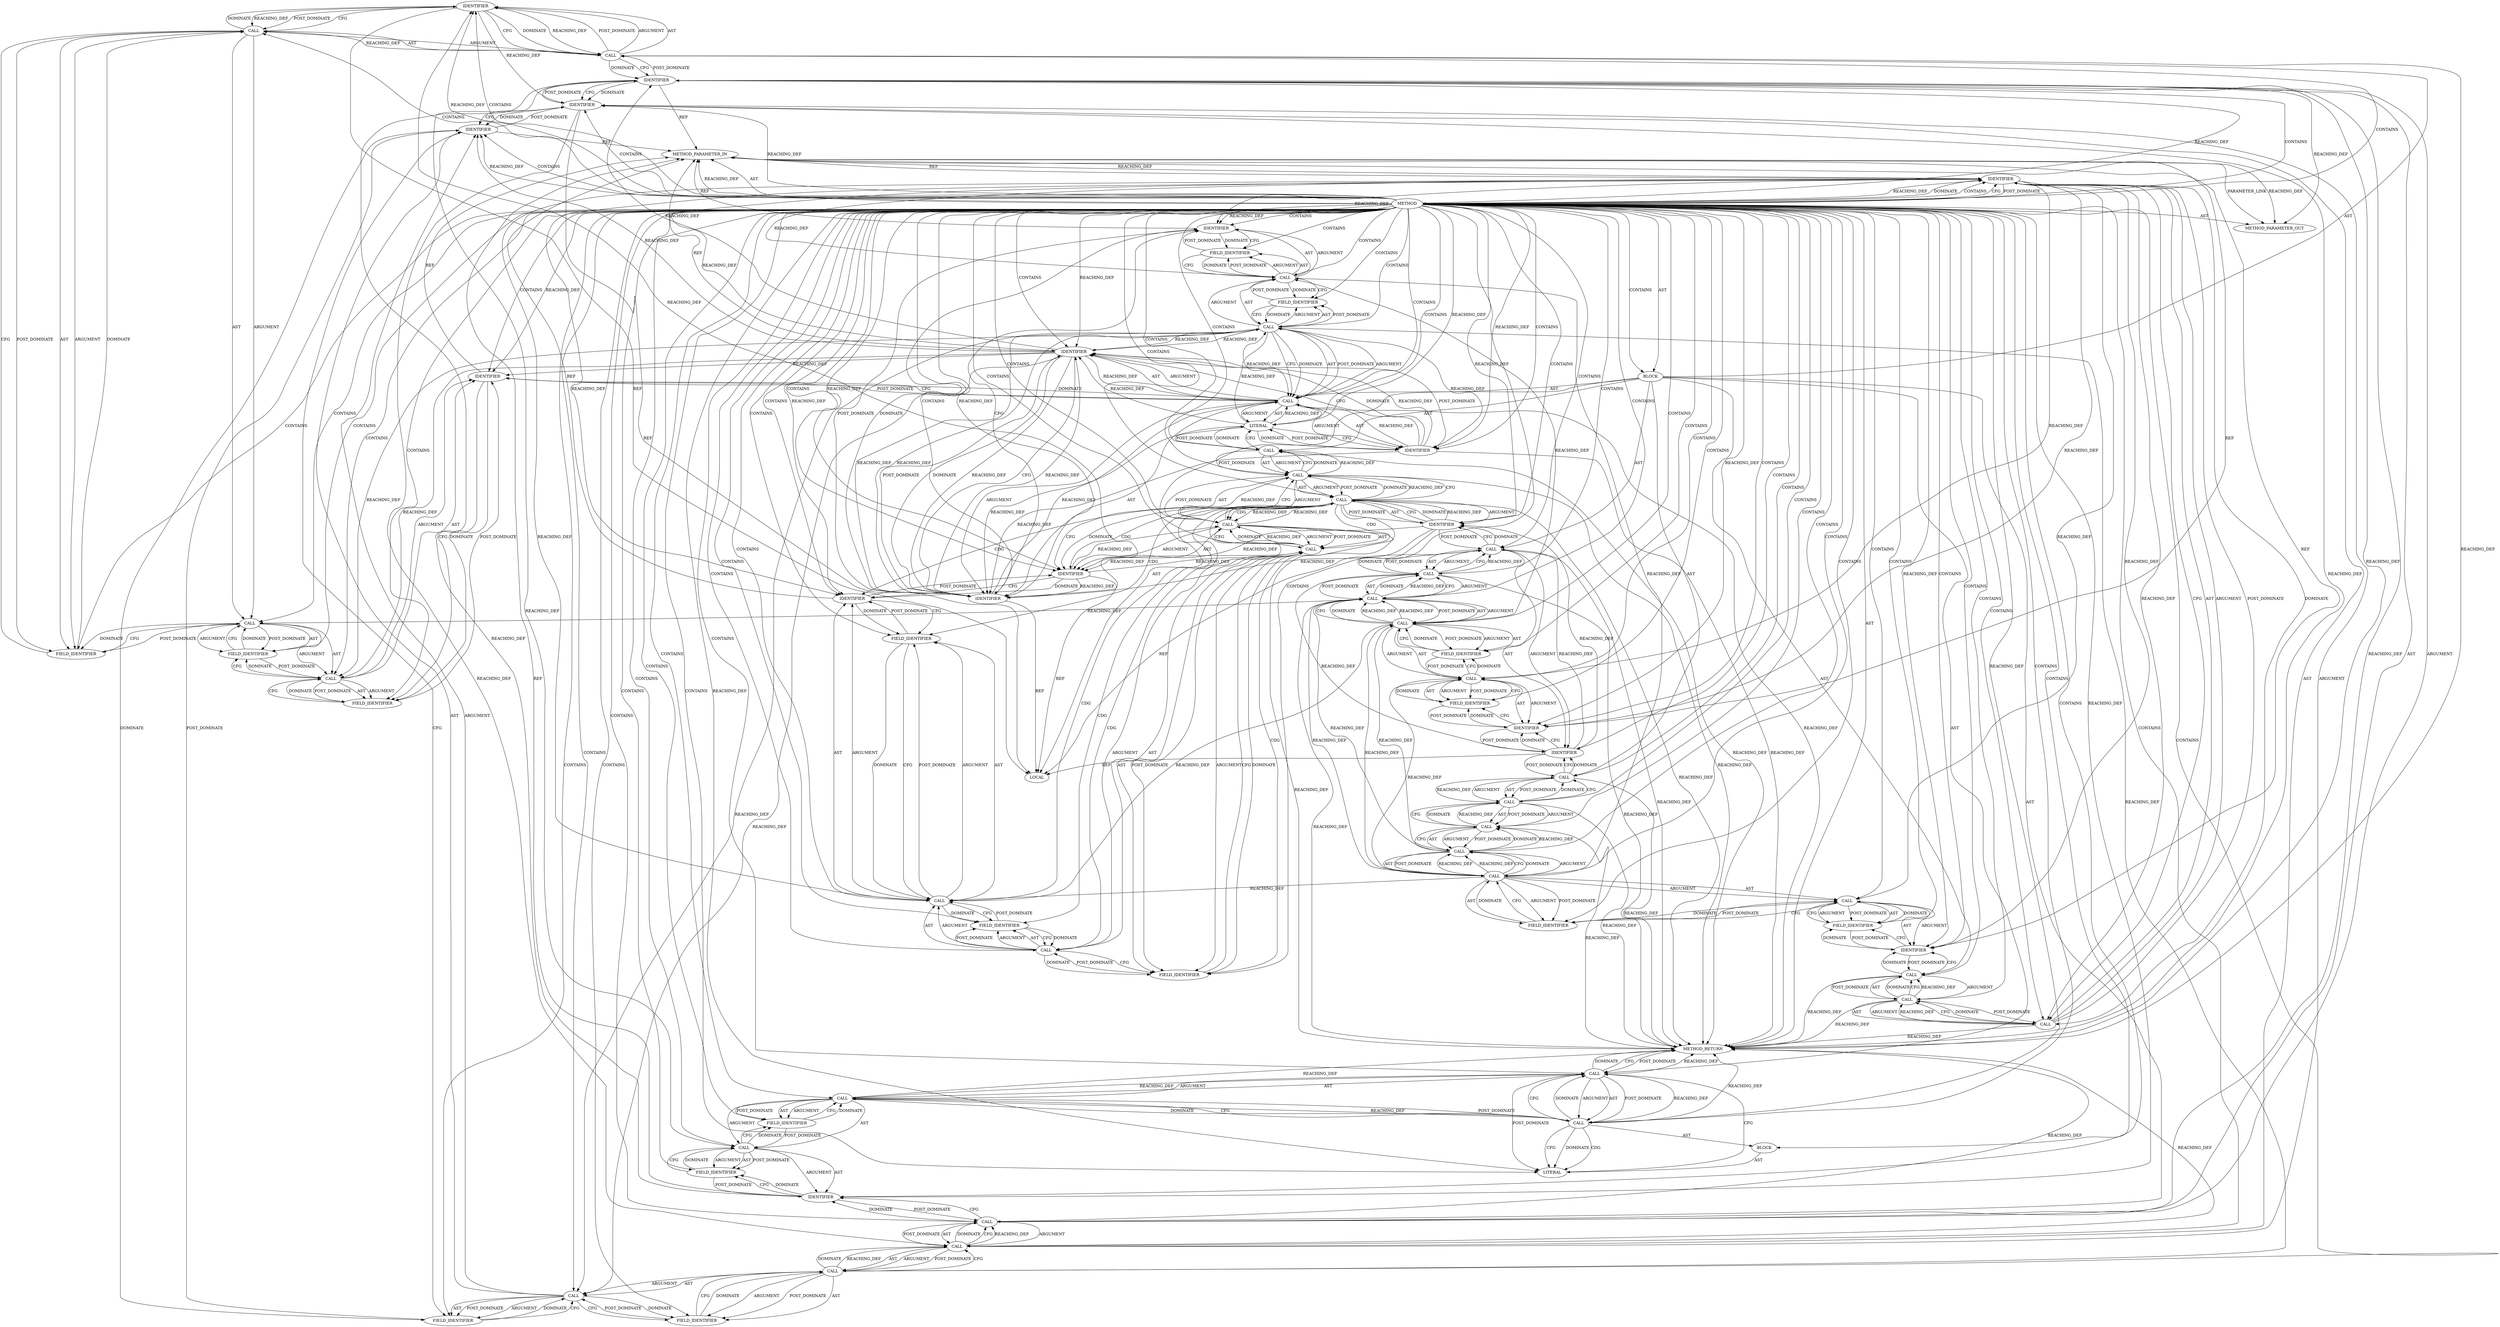 digraph {
  11555 [label=IDENTIFIER ORDER=2 ARGUMENT_INDEX=2 CODE="resid" COLUMN_NUMBER=27 LINE_NUMBER=3487 TYPE_FULL_NAME="int" NAME="resid"]
  11525 [label=CALL ORDER=1 ARGUMENT_INDEX=1 CODE="!resid || resid > con->v2.in_bvec.bv_len" COLUMN_NUMBER=10 METHOD_FULL_NAME="<operator>.logicalOr" LINE_NUMBER=3483 TYPE_FULL_NAME="<empty>" DISPATCH_TYPE="STATIC_DISPATCH" SIGNATURE="" NAME="<operator>.logicalOr"]
  11566 [label=CALL ORDER=1 ARGUMENT_INDEX=1 CODE="con->v2.in_state" COLUMN_NUMBER=2 METHOD_FULL_NAME="<operator>.fieldAccess" LINE_NUMBER=3489 TYPE_FULL_NAME="<empty>" DISPATCH_TYPE="STATIC_DISPATCH" SIGNATURE="" NAME="<operator>.fieldAccess"]
  11544 [label=IDENTIFIER ORDER=1 ARGUMENT_INDEX=1 CODE="con" COLUMN_NUMBER=7 LINE_NUMBER=3486 TYPE_FULL_NAME="ceph_connection*" NAME="con"]
  11508 [label=CALL ORDER=1 ARGUMENT_INDEX=1 CODE="iov_iter_is_bvec(&con->v2.in_iter)" COLUMN_NUMBER=11 METHOD_FULL_NAME="iov_iter_is_bvec" LINE_NUMBER=3481 TYPE_FULL_NAME="<empty>" DISPATCH_TYPE="STATIC_DISPATCH" SIGNATURE="" NAME="iov_iter_is_bvec"]
  11513 [label=FIELD_IDENTIFIER ORDER=2 ARGUMENT_INDEX=2 CODE="v2" COLUMN_NUMBER=29 LINE_NUMBER=3481 CANONICAL_NAME="v2"]
  11538 [label=LITERAL ORDER=1 ARGUMENT_INDEX=1 CODE="\"%s con %p resid %d enc_resid %d\\n\"" COLUMN_NUMBER=7 LINE_NUMBER=3485 TYPE_FULL_NAME="char"]
  11573 [label=LITERAL ORDER=1 ARGUMENT_INDEX=1 CODE="8" COLUMN_NUMBER=21 LINE_NUMBER=3489 TYPE_FULL_NAME="int"]
  11543 [label=CALL ORDER=1 ARGUMENT_INDEX=1 CODE="con->v2" COLUMN_NUMBER=7 METHOD_FULL_NAME="<operator>.indirectFieldAccess" LINE_NUMBER=3486 TYPE_FULL_NAME="<empty>" DISPATCH_TYPE="STATIC_DISPATCH" SIGNATURE="" NAME="<operator>.indirectFieldAccess"]
  11522 [label=FIELD_IDENTIFIER ORDER=2 ARGUMENT_INDEX=2 CODE="v2" COLUMN_NUMBER=26 LINE_NUMBER=3482 CANONICAL_NAME="v2"]
  11560 [label=CALL ORDER=2 ARGUMENT_INDEX=2 CODE="con->v2.in_enc_resid" COLUMN_NUMBER=27 METHOD_FULL_NAME="<operator>.fieldAccess" LINE_NUMBER=3488 TYPE_FULL_NAME="<empty>" DISPATCH_TYPE="STATIC_DISPATCH" SIGNATURE="" NAME="<operator>.fieldAccess"]
  11520 [label=CALL ORDER=1 ARGUMENT_INDEX=1 CODE="con->v2" COLUMN_NUMBER=26 METHOD_FULL_NAME="<operator>.indirectFieldAccess" LINE_NUMBER=3482 TYPE_FULL_NAME="<empty>" DISPATCH_TYPE="STATIC_DISPATCH" SIGNATURE="" NAME="<operator>.indirectFieldAccess"]
  11503 [label=CALL ORDER=1 ARGUMENT_INDEX=1 CODE="!con_secure(con)" COLUMN_NUMBER=10 METHOD_FULL_NAME="<operator>.logicalNot" LINE_NUMBER=3480 TYPE_FULL_NAME="<empty>" DISPATCH_TYPE="STATIC_DISPATCH" SIGNATURE="" NAME="<operator>.logicalNot"]
  11517 [label=CALL ORDER=2 ARGUMENT_INDEX=2 CODE="iov_iter_count(&con->v2.in_iter)" COLUMN_NUMBER=10 METHOD_FULL_NAME="iov_iter_count" LINE_NUMBER=3482 TYPE_FULL_NAME="<empty>" DISPATCH_TYPE="STATIC_DISPATCH" SIGNATURE="" NAME="iov_iter_count"]
  11548 [label=CALL ORDER=1 ARGUMENT_INDEX=1 CODE="con->v2.in_iter.count" COLUMN_NUMBER=2 METHOD_FULL_NAME="<operator>.fieldAccess" LINE_NUMBER=3487 TYPE_FULL_NAME="<empty>" DISPATCH_TYPE="STATIC_DISPATCH" SIGNATURE="" NAME="<operator>.fieldAccess"]
  11554 [label=FIELD_IDENTIFIER ORDER=2 ARGUMENT_INDEX=2 CODE="count" COLUMN_NUMBER=2 LINE_NUMBER=3487 CANONICAL_NAME="count"]
  11512 [label=IDENTIFIER ORDER=1 ARGUMENT_INDEX=1 CODE="con" COLUMN_NUMBER=29 LINE_NUMBER=3481 TYPE_FULL_NAME="ceph_connection*" NAME="con"]
  11562 [label=IDENTIFIER ORDER=1 ARGUMENT_INDEX=1 CODE="con" COLUMN_NUMBER=27 LINE_NUMBER=3488 TYPE_FULL_NAME="ceph_connection*" NAME="con"]
  11571 [label=CALL ORDER=2 ARGUMENT_INDEX=2 CODE="IN_S_FINISH_SKIP" COLUMN_NUMBER=21 METHOD_FULL_NAME="messenger_v2.c:62:62:IN_S_FINISH_SKIP:0" LINE_NUMBER=3489 TYPE_FULL_NAME="int" DISPATCH_TYPE="INLINED" SIGNATURE="" NAME="IN_S_FINISH_SKIP"]
  11506 [label=CALL ORDER=3 ARGUMENT_INDEX=-1 CODE="WARN_ON(!iov_iter_is_bvec(&con->v2.in_iter))" COLUMN_NUMBER=2 METHOD_FULL_NAME="WARN_ON" LINE_NUMBER=3481 TYPE_FULL_NAME="<empty>" DISPATCH_TYPE="STATIC_DISPATCH" SIGNATURE="" NAME="WARN_ON"]
  11518 [label=CALL ORDER=1 ARGUMENT_INDEX=1 CODE="&con->v2.in_iter" COLUMN_NUMBER=25 METHOD_FULL_NAME="<operator>.addressOf" LINE_NUMBER=3482 TYPE_FULL_NAME="<empty>" DISPATCH_TYPE="STATIC_DISPATCH" SIGNATURE="" NAME="<operator>.addressOf"]
  11545 [label=FIELD_IDENTIFIER ORDER=2 ARGUMENT_INDEX=2 CODE="v2" COLUMN_NUMBER=7 LINE_NUMBER=3486 CANONICAL_NAME="v2"]
  11533 [label=IDENTIFIER ORDER=1 ARGUMENT_INDEX=1 CODE="con" COLUMN_NUMBER=28 LINE_NUMBER=3483 TYPE_FULL_NAME="ceph_connection*" NAME="con"]
  11519 [label=CALL ORDER=1 ARGUMENT_INDEX=1 CODE="con->v2.in_iter" COLUMN_NUMBER=26 METHOD_FULL_NAME="<operator>.fieldAccess" LINE_NUMBER=3482 TYPE_FULL_NAME="<empty>" DISPATCH_TYPE="STATIC_DISPATCH" SIGNATURE="" NAME="<operator>.fieldAccess"]
  11504 [label=CALL ORDER=1 ARGUMENT_INDEX=1 CODE="con_secure(con)" COLUMN_NUMBER=11 METHOD_FULL_NAME="con_secure" LINE_NUMBER=3480 TYPE_FULL_NAME="<empty>" DISPATCH_TYPE="STATIC_DISPATCH" SIGNATURE="" NAME="con_secure"]
  11559 [label=IDENTIFIER ORDER=1 ARGUMENT_INDEX=1 CODE="resid" COLUMN_NUMBER=19 LINE_NUMBER=3488 TYPE_FULL_NAME="int" NAME="resid"]
  11553 [label=FIELD_IDENTIFIER ORDER=2 ARGUMENT_INDEX=2 CODE="in_iter" COLUMN_NUMBER=2 LINE_NUMBER=3487 CANONICAL_NAME="in_iter"]
  11570 [label=FIELD_IDENTIFIER ORDER=2 ARGUMENT_INDEX=2 CODE="in_state" COLUMN_NUMBER=2 LINE_NUMBER=3489 CANONICAL_NAME="in_state"]
  11568 [label=IDENTIFIER ORDER=1 ARGUMENT_INDEX=1 CODE="con" COLUMN_NUMBER=2 LINE_NUMBER=3489 TYPE_FULL_NAME="ceph_connection*" NAME="con"]
  11546 [label=FIELD_IDENTIFIER ORDER=2 ARGUMENT_INDEX=2 CODE="in_enc_resid" COLUMN_NUMBER=7 LINE_NUMBER=3486 CANONICAL_NAME="in_enc_resid"]
  11549 [label=CALL ORDER=1 ARGUMENT_INDEX=1 CODE="con->v2.in_iter" COLUMN_NUMBER=2 METHOD_FULL_NAME="<operator>.fieldAccess" LINE_NUMBER=3487 TYPE_FULL_NAME="<empty>" DISPATCH_TYPE="STATIC_DISPATCH" SIGNATURE="" NAME="<operator>.fieldAccess"]
  11569 [label=FIELD_IDENTIFIER ORDER=2 ARGUMENT_INDEX=2 CODE="v2" COLUMN_NUMBER=2 LINE_NUMBER=3489 CANONICAL_NAME="v2"]
  11501 [label=LOCAL ORDER=1 CODE="int resid" COLUMN_NUMBER=6 LINE_NUMBER=3478 TYPE_FULL_NAME="int" NAME="resid"]
  11534 [label=FIELD_IDENTIFIER ORDER=2 ARGUMENT_INDEX=2 CODE="v2" COLUMN_NUMBER=28 LINE_NUMBER=3483 CANONICAL_NAME="v2"]
  11541 [label=IDENTIFIER ORDER=4 ARGUMENT_INDEX=4 CODE="resid" COLUMN_NUMBER=59 LINE_NUMBER=3485 TYPE_FULL_NAME="int" NAME="resid"]
  11514 [label=FIELD_IDENTIFIER ORDER=2 ARGUMENT_INDEX=2 CODE="in_iter" COLUMN_NUMBER=29 LINE_NUMBER=3481 CANONICAL_NAME="in_iter"]
  11558 [label=CALL ORDER=2 ARGUMENT_INDEX=2 CODE="resid + con->v2.in_enc_resid" COLUMN_NUMBER=19 METHOD_FULL_NAME="<operator>.addition" LINE_NUMBER=3488 TYPE_FULL_NAME="<empty>" DISPATCH_TYPE="STATIC_DISPATCH" SIGNATURE="" NAME="<operator>.addition"]
  13307 [label=METHOD_PARAMETER_OUT ORDER=1 CODE="struct ceph_connection *con" IS_VARIADIC=false COLUMN_NUMBER=45 LINE_NUMBER=3476 TYPE_FULL_NAME="ceph_connection*" EVALUATION_STRATEGY="BY_VALUE" INDEX=1 NAME="con"]
  11529 [label=IDENTIFIER ORDER=1 ARGUMENT_INDEX=1 CODE="resid" COLUMN_NUMBER=20 LINE_NUMBER=3483 TYPE_FULL_NAME="int" NAME="resid"]
  11511 [label=CALL ORDER=1 ARGUMENT_INDEX=1 CODE="con->v2" COLUMN_NUMBER=29 METHOD_FULL_NAME="<operator>.indirectFieldAccess" LINE_NUMBER=3481 TYPE_FULL_NAME="<empty>" DISPATCH_TYPE="STATIC_DISPATCH" SIGNATURE="" NAME="<operator>.indirectFieldAccess"]
  11537 [label=CALL ORDER=6 ARGUMENT_INDEX=-1 CODE="dout(\"%s con %p resid %d enc_resid %d\\n\", __func__, con, resid,
	     con->v2.in_enc_resid)" COLUMN_NUMBER=2 METHOD_FULL_NAME="dout" LINE_NUMBER=3485 TYPE_FULL_NAME="<empty>" DISPATCH_TYPE="STATIC_DISPATCH" SIGNATURE="" NAME="dout"]
  11526 [label=CALL ORDER=1 ARGUMENT_INDEX=1 CODE="!resid" COLUMN_NUMBER=10 METHOD_FULL_NAME="<operator>.logicalNot" LINE_NUMBER=3483 TYPE_FULL_NAME="<empty>" DISPATCH_TYPE="STATIC_DISPATCH" SIGNATURE="" NAME="<operator>.logicalNot"]
  11574 [label=METHOD_RETURN ORDER=3 CODE="RET" COLUMN_NUMBER=1 LINE_NUMBER=3476 TYPE_FULL_NAME="void" EVALUATION_STRATEGY="BY_VALUE"]
  11505 [label=IDENTIFIER ORDER=1 ARGUMENT_INDEX=1 CODE="con" COLUMN_NUMBER=22 LINE_NUMBER=3480 TYPE_FULL_NAME="ceph_connection*" NAME="con"]
  11550 [label=CALL ORDER=1 ARGUMENT_INDEX=1 CODE="con->v2" COLUMN_NUMBER=2 METHOD_FULL_NAME="<operator>.indirectFieldAccess" LINE_NUMBER=3487 TYPE_FULL_NAME="<empty>" DISPATCH_TYPE="STATIC_DISPATCH" SIGNATURE="" NAME="<operator>.indirectFieldAccess"]
  11552 [label=FIELD_IDENTIFIER ORDER=2 ARGUMENT_INDEX=2 CODE="v2" COLUMN_NUMBER=2 LINE_NUMBER=3487 CANONICAL_NAME="v2"]
  11510 [label=CALL ORDER=1 ARGUMENT_INDEX=1 CODE="con->v2.in_iter" COLUMN_NUMBER=29 METHOD_FULL_NAME="<operator>.fieldAccess" LINE_NUMBER=3481 TYPE_FULL_NAME="<empty>" DISPATCH_TYPE="STATIC_DISPATCH" SIGNATURE="" NAME="<operator>.fieldAccess"]
  11542 [label=CALL ORDER=5 ARGUMENT_INDEX=5 CODE="con->v2.in_enc_resid" COLUMN_NUMBER=7 METHOD_FULL_NAME="<operator>.fieldAccess" LINE_NUMBER=3486 TYPE_FULL_NAME="<empty>" DISPATCH_TYPE="STATIC_DISPATCH" SIGNATURE="" NAME="<operator>.fieldAccess"]
  11530 [label=CALL ORDER=2 ARGUMENT_INDEX=2 CODE="con->v2.in_bvec.bv_len" COLUMN_NUMBER=28 METHOD_FULL_NAME="<operator>.fieldAccess" LINE_NUMBER=3483 TYPE_FULL_NAME="<empty>" DISPATCH_TYPE="STATIC_DISPATCH" SIGNATURE="" NAME="<operator>.fieldAccess"]
  11532 [label=CALL ORDER=1 ARGUMENT_INDEX=1 CODE="con->v2" COLUMN_NUMBER=28 METHOD_FULL_NAME="<operator>.indirectFieldAccess" LINE_NUMBER=3483 TYPE_FULL_NAME="<empty>" DISPATCH_TYPE="STATIC_DISPATCH" SIGNATURE="" NAME="<operator>.indirectFieldAccess"]
  11547 [label=CALL ORDER=7 ARGUMENT_INDEX=-1 CODE="con->v2.in_iter.count -= resid" COLUMN_NUMBER=2 METHOD_FULL_NAME="<operator>.assignmentMinus" LINE_NUMBER=3487 TYPE_FULL_NAME="<empty>" DISPATCH_TYPE="STATIC_DISPATCH" SIGNATURE="" NAME="<operator>.assignmentMinus"]
  11563 [label=FIELD_IDENTIFIER ORDER=2 ARGUMENT_INDEX=2 CODE="v2" COLUMN_NUMBER=27 LINE_NUMBER=3488 CANONICAL_NAME="v2"]
  11572 [label=BLOCK ORDER=1 ARGUMENT_INDEX=1 CODE="<empty>" TYPE_FULL_NAME="void"]
  11536 [label=FIELD_IDENTIFIER ORDER=2 ARGUMENT_INDEX=2 CODE="bv_len" COLUMN_NUMBER=28 LINE_NUMBER=3483 CANONICAL_NAME="bv_len"]
  11539 [label=IDENTIFIER ORDER=2 ARGUMENT_INDEX=2 CODE="__func__" COLUMN_NUMBER=44 LINE_NUMBER=3485 TYPE_FULL_NAME="ANY" NAME="__func__"]
  11509 [label=CALL ORDER=1 ARGUMENT_INDEX=1 CODE="&con->v2.in_iter" COLUMN_NUMBER=28 METHOD_FULL_NAME="<operator>.addressOf" LINE_NUMBER=3481 TYPE_FULL_NAME="<empty>" DISPATCH_TYPE="STATIC_DISPATCH" SIGNATURE="" NAME="<operator>.addressOf"]
  11499 [label=METHOD_PARAMETER_IN ORDER=1 CODE="struct ceph_connection *con" IS_VARIADIC=false COLUMN_NUMBER=45 LINE_NUMBER=3476 TYPE_FULL_NAME="ceph_connection*" EVALUATION_STRATEGY="BY_VALUE" INDEX=1 NAME="con"]
  11557 [label=IDENTIFIER ORDER=1 ARGUMENT_INDEX=1 CODE="con" COLUMN_NUMBER=14 LINE_NUMBER=3488 TYPE_FULL_NAME="ceph_connection*" NAME="con"]
  11564 [label=FIELD_IDENTIFIER ORDER=2 ARGUMENT_INDEX=2 CODE="in_enc_resid" COLUMN_NUMBER=27 LINE_NUMBER=3488 CANONICAL_NAME="in_enc_resid"]
  11502 [label=CALL ORDER=2 ARGUMENT_INDEX=-1 CODE="WARN_ON(!con_secure(con))" COLUMN_NUMBER=2 METHOD_FULL_NAME="WARN_ON" LINE_NUMBER=3480 TYPE_FULL_NAME="<empty>" DISPATCH_TYPE="STATIC_DISPATCH" SIGNATURE="" NAME="WARN_ON"]
  11515 [label=CALL ORDER=4 ARGUMENT_INDEX=-1 CODE="resid = iov_iter_count(&con->v2.in_iter)" COLUMN_NUMBER=2 METHOD_FULL_NAME="<operator>.assignment" LINE_NUMBER=3482 TYPE_FULL_NAME="<empty>" DISPATCH_TYPE="STATIC_DISPATCH" SIGNATURE="" NAME="<operator>.assignment"]
  11523 [label=FIELD_IDENTIFIER ORDER=2 ARGUMENT_INDEX=2 CODE="in_iter" COLUMN_NUMBER=26 LINE_NUMBER=3482 CANONICAL_NAME="in_iter"]
  11565 [label=CALL ORDER=9 ARGUMENT_INDEX=-1 CODE="con->v2.in_state = IN_S_FINISH_SKIP" COLUMN_NUMBER=2 METHOD_FULL_NAME="<operator>.assignment" LINE_NUMBER=3489 TYPE_FULL_NAME="<empty>" DISPATCH_TYPE="STATIC_DISPATCH" SIGNATURE="" NAME="<operator>.assignment"]
  11524 [label=CALL ORDER=5 ARGUMENT_INDEX=-1 CODE="WARN_ON(!resid || resid > con->v2.in_bvec.bv_len)" COLUMN_NUMBER=2 METHOD_FULL_NAME="WARN_ON" LINE_NUMBER=3483 TYPE_FULL_NAME="<empty>" DISPATCH_TYPE="STATIC_DISPATCH" SIGNATURE="" NAME="WARN_ON"]
  11561 [label=CALL ORDER=1 ARGUMENT_INDEX=1 CODE="con->v2" COLUMN_NUMBER=27 METHOD_FULL_NAME="<operator>.indirectFieldAccess" LINE_NUMBER=3488 TYPE_FULL_NAME="<empty>" DISPATCH_TYPE="STATIC_DISPATCH" SIGNATURE="" NAME="<operator>.indirectFieldAccess"]
  11498 [label=METHOD COLUMN_NUMBER=1 LINE_NUMBER=3476 COLUMN_NUMBER_END=20 IS_EXTERNAL=false SIGNATURE="void revoke_at_prepare_read_enc_page (ceph_connection*)" NAME="revoke_at_prepare_read_enc_page" AST_PARENT_TYPE="TYPE_DECL" AST_PARENT_FULL_NAME="messenger_v2.c:<global>" ORDER=130 CODE="static void revoke_at_prepare_read_enc_page(struct ceph_connection *con)
{
	int resid;  /* current enc page (not necessarily data) */

	WARN_ON(!con_secure(con));
	WARN_ON(!iov_iter_is_bvec(&con->v2.in_iter));
	resid = iov_iter_count(&con->v2.in_iter);
	WARN_ON(!resid || resid > con->v2.in_bvec.bv_len);

	dout(\"%s con %p resid %d enc_resid %d\\n\", __func__, con, resid,
	     con->v2.in_enc_resid);
	con->v2.in_iter.count -= resid;
	set_in_skip(con, resid + con->v2.in_enc_resid);
	con->v2.in_state = IN_S_FINISH_SKIP;
}" FULL_NAME="revoke_at_prepare_read_enc_page" LINE_NUMBER_END=3489 FILENAME="messenger_v2.c"]
  11507 [label=CALL ORDER=1 ARGUMENT_INDEX=1 CODE="!iov_iter_is_bvec(&con->v2.in_iter)" COLUMN_NUMBER=10 METHOD_FULL_NAME="<operator>.logicalNot" LINE_NUMBER=3481 TYPE_FULL_NAME="<empty>" DISPATCH_TYPE="STATIC_DISPATCH" SIGNATURE="" NAME="<operator>.logicalNot"]
  11521 [label=IDENTIFIER ORDER=1 ARGUMENT_INDEX=1 CODE="con" COLUMN_NUMBER=26 LINE_NUMBER=3482 TYPE_FULL_NAME="ceph_connection*" NAME="con"]
  11527 [label=IDENTIFIER ORDER=1 ARGUMENT_INDEX=1 CODE="resid" COLUMN_NUMBER=11 LINE_NUMBER=3483 TYPE_FULL_NAME="int" NAME="resid"]
  11535 [label=FIELD_IDENTIFIER ORDER=2 ARGUMENT_INDEX=2 CODE="in_bvec" COLUMN_NUMBER=28 LINE_NUMBER=3483 CANONICAL_NAME="in_bvec"]
  11531 [label=CALL ORDER=1 ARGUMENT_INDEX=1 CODE="con->v2.in_bvec" COLUMN_NUMBER=28 METHOD_FULL_NAME="<operator>.fieldAccess" LINE_NUMBER=3483 TYPE_FULL_NAME="<empty>" DISPATCH_TYPE="STATIC_DISPATCH" SIGNATURE="" NAME="<operator>.fieldAccess"]
  11556 [label=CALL ORDER=8 ARGUMENT_INDEX=-1 CODE="set_in_skip(con, resid + con->v2.in_enc_resid)" COLUMN_NUMBER=2 METHOD_FULL_NAME="set_in_skip" LINE_NUMBER=3488 TYPE_FULL_NAME="<empty>" DISPATCH_TYPE="STATIC_DISPATCH" SIGNATURE="" NAME="set_in_skip"]
  11500 [label=BLOCK ORDER=2 ARGUMENT_INDEX=-1 CODE="{
	int resid;  /* current enc page (not necessarily data) */

	WARN_ON(!con_secure(con));
	WARN_ON(!iov_iter_is_bvec(&con->v2.in_iter));
	resid = iov_iter_count(&con->v2.in_iter);
	WARN_ON(!resid || resid > con->v2.in_bvec.bv_len);

	dout(\"%s con %p resid %d enc_resid %d\\n\", __func__, con, resid,
	     con->v2.in_enc_resid);
	con->v2.in_iter.count -= resid;
	set_in_skip(con, resid + con->v2.in_enc_resid);
	con->v2.in_state = IN_S_FINISH_SKIP;
}" COLUMN_NUMBER=1 LINE_NUMBER=3477 TYPE_FULL_NAME="void"]
  11516 [label=IDENTIFIER ORDER=1 ARGUMENT_INDEX=1 CODE="resid" COLUMN_NUMBER=2 LINE_NUMBER=3482 TYPE_FULL_NAME="int" NAME="resid"]
  11567 [label=CALL ORDER=1 ARGUMENT_INDEX=1 CODE="con->v2" COLUMN_NUMBER=2 METHOD_FULL_NAME="<operator>.indirectFieldAccess" LINE_NUMBER=3489 TYPE_FULL_NAME="<empty>" DISPATCH_TYPE="STATIC_DISPATCH" SIGNATURE="" NAME="<operator>.indirectFieldAccess"]
  11528 [label=CALL ORDER=2 ARGUMENT_INDEX=2 CODE="resid > con->v2.in_bvec.bv_len" COLUMN_NUMBER=20 METHOD_FULL_NAME="<operator>.greaterThan" LINE_NUMBER=3483 TYPE_FULL_NAME="<empty>" DISPATCH_TYPE="STATIC_DISPATCH" SIGNATURE="" NAME="<operator>.greaterThan"]
  11540 [label=IDENTIFIER ORDER=3 ARGUMENT_INDEX=3 CODE="con" COLUMN_NUMBER=54 LINE_NUMBER=3485 TYPE_FULL_NAME="ceph_connection*" NAME="con"]
  11551 [label=IDENTIFIER ORDER=1 ARGUMENT_INDEX=1 CODE="con" COLUMN_NUMBER=2 LINE_NUMBER=3487 TYPE_FULL_NAME="ceph_connection*" NAME="con"]
  11515 -> 11527 [label=CFG ]
  11505 -> 11540 [label=REACHING_DEF VARIABLE="con"]
  11506 -> 11507 [label=ARGUMENT ]
  11555 -> 11547 [label=CFG ]
  11498 -> 11522 [label=CONTAINS ]
  11561 -> 11563 [label=ARGUMENT ]
  11538 -> 11540 [label=REACHING_DEF VARIABLE="\"%s con %p resid %d enc_resid %d\\n\""]
  11557 -> 11559 [label=CFG ]
  11571 -> 11572 [label=AST ]
  11559 -> 11562 [label=CFG ]
  11568 -> 11569 [label=CFG ]
  11571 -> 11565 [label=REACHING_DEF VARIABLE="IN_S_FINISH_SKIP"]
  11519 -> 11518 [label=CFG ]
  11498 -> 11562 [label=REACHING_DEF VARIABLE=""]
  11555 -> 11548 [label=REACHING_DEF VARIABLE="resid"]
  11562 -> 11563 [label=CFG ]
  11542 -> 11537 [label=REACHING_DEF VARIABLE="con->v2.in_enc_resid"]
  11545 -> 11543 [label=CFG ]
  11573 -> 11565 [label=CFG ]
  11509 -> 11510 [label=POST_DOMINATE ]
  11563 -> 11562 [label=POST_DOMINATE ]
  11518 -> 11519 [label=POST_DOMINATE ]
  11522 -> 11520 [label=CFG ]
  11504 -> 11505 [label=AST ]
  11498 -> 11529 [label=CONTAINS ]
  11527 -> 11529 [label=REACHING_DEF VARIABLE="resid"]
  11508 -> 11509 [label=AST ]
  11537 -> 11541 [label=AST ]
  11498 -> 11568 [label=CONTAINS ]
  11540 -> 11539 [label=POST_DOMINATE ]
  11537 -> 11542 [label=AST ]
  11498 -> 11539 [label=REACHING_DEF VARIABLE=""]
  11559 -> 11574 [label=REACHING_DEF VARIABLE="resid"]
  11500 -> 11556 [label=AST ]
  11525 -> 11526 [label=AST ]
  11526 -> 11535 [label=CDG ]
  11535 -> 11531 [label=CFG ]
  11539 -> 11542 [label=REACHING_DEF VARIABLE="__func__"]
  11526 -> 11525 [label=DOMINATE ]
  11549 -> 11553 [label=POST_DOMINATE ]
  11569 -> 11568 [label=POST_DOMINATE ]
  11498 -> 11565 [label=CONTAINS ]
  11565 -> 11571 [label=POST_DOMINATE ]
  11498 -> 11545 [label=CONTAINS ]
  11515 -> 11517 [label=ARGUMENT ]
  11498 -> 11527 [label=REACHING_DEF VARIABLE=""]
  11571 -> 11573 [label=CFG ]
  11521 -> 11522 [label=DOMINATE ]
  11504 -> 11574 [label=REACHING_DEF VARIABLE="con_secure(con)"]
  11520 -> 11523 [label=CFG ]
  11541 -> 11544 [label=DOMINATE ]
  11519 -> 11518 [label=DOMINATE ]
  11566 -> 11570 [label=POST_DOMINATE ]
  11534 -> 11532 [label=DOMINATE ]
  11546 -> 11542 [label=CFG ]
  11498 -> 11508 [label=CONTAINS ]
  11566 -> 11565 [label=REACHING_DEF VARIABLE="con->v2.in_state"]
  11532 -> 11535 [label=DOMINATE ]
  11498 -> 11500 [label=AST ]
  11567 -> 11568 [label=ARGUMENT ]
  11544 -> 11545 [label=DOMINATE ]
  11513 -> 11511 [label=DOMINATE ]
  11569 -> 11567 [label=CFG ]
  11506 -> 11507 [label=AST ]
  11540 -> 11550 [label=REACHING_DEF VARIABLE="con"]
  11498 -> 11538 [label=CONTAINS ]
  11543 -> 11546 [label=DOMINATE ]
  11505 -> 11533 [label=REACHING_DEF VARIABLE="con"]
  11568 -> 11499 [label=REF ]
  11499 -> 13307 [label=PARAMETER_LINK ]
  11558 -> 11559 [label=AST ]
  11506 -> 11516 [label=CFG ]
  11498 -> 11549 [label=CONTAINS ]
  11519 -> 11523 [label=POST_DOMINATE ]
  11509 -> 11508 [label=DOMINATE ]
  11505 -> 11543 [label=REACHING_DEF VARIABLE="con"]
  11548 -> 11554 [label=POST_DOMINATE ]
  11534 -> 11532 [label=CFG ]
  11528 -> 11530 [label=AST ]
  11543 -> 11544 [label=AST ]
  11547 -> 11555 [label=POST_DOMINATE ]
  11498 -> 11533 [label=REACHING_DEF VARIABLE=""]
  11514 -> 11510 [label=DOMINATE ]
  11560 -> 11564 [label=ARGUMENT ]
  11498 -> 11561 [label=CONTAINS ]
  11498 -> 11558 [label=CONTAINS ]
  11498 -> 11500 [label=CONTAINS ]
  11529 -> 11541 [label=REACHING_DEF VARIABLE="resid"]
  11537 -> 11538 [label=ARGUMENT ]
  11528 -> 11529 [label=ARGUMENT ]
  11511 -> 11512 [label=AST ]
  11537 -> 11542 [label=POST_DOMINATE ]
  11505 -> 11520 [label=REACHING_DEF VARIABLE="con"]
  11500 -> 11506 [label=AST ]
  11557 -> 11567 [label=REACHING_DEF VARIABLE="con"]
  11566 -> 11567 [label=AST ]
  11539 -> 11540 [label=CFG ]
  11529 -> 11533 [label=DOMINATE ]
  11550 -> 11551 [label=ARGUMENT ]
  11537 -> 11539 [label=ARGUMENT ]
  11520 -> 11521 [label=AST ]
  11518 -> 11517 [label=DOMINATE ]
  11498 -> 11573 [label=CONTAINS ]
  11524 -> 11525 [label=POST_DOMINATE ]
  11518 -> 11519 [label=AST ]
  11540 -> 11562 [label=REACHING_DEF VARIABLE="con"]
  11553 -> 11549 [label=CFG ]
  11571 -> 11573 [label=DOMINATE ]
  11525 -> 11528 [label=ARGUMENT ]
  11566 -> 11567 [label=ARGUMENT ]
  11543 -> 11545 [label=POST_DOMINATE ]
  11517 -> 11516 [label=REACHING_DEF VARIABLE="iov_iter_count(&con->v2.in_iter)"]
  11507 -> 11506 [label=DOMINATE ]
  11563 -> 11561 [label=DOMINATE ]
  11502 -> 11512 [label=CFG ]
  11550 -> 11553 [label=CFG ]
  11550 -> 11552 [label=POST_DOMINATE ]
  11516 -> 11527 [label=REACHING_DEF VARIABLE="resid"]
  11529 -> 11533 [label=CFG ]
  11549 -> 11550 [label=ARGUMENT ]
  11550 -> 11551 [label=AST ]
  11500 -> 11515 [label=AST ]
  11498 -> 11572 [label=CONTAINS ]
  11509 -> 11508 [label=REACHING_DEF VARIABLE="&con->v2.in_iter"]
  11540 -> 11541 [label=DOMINATE ]
  11504 -> 11503 [label=REACHING_DEF VARIABLE="con_secure(con)"]
  11532 -> 11533 [label=AST ]
  11527 -> 11526 [label=CFG ]
  11498 -> 11516 [label=CONTAINS ]
  11527 -> 11515 [label=POST_DOMINATE ]
  11571 -> 11574 [label=REACHING_DEF VARIABLE="IN_S_FINISH_SKIP"]
  11526 -> 11530 [label=CDG ]
  11525 -> 11574 [label=REACHING_DEF VARIABLE="!resid || resid > con->v2.in_bvec.bv_len"]
  11531 -> 11536 [label=DOMINATE ]
  11530 -> 11536 [label=AST ]
  11558 -> 11559 [label=ARGUMENT ]
  11514 -> 11510 [label=CFG ]
  11559 -> 11557 [label=POST_DOMINATE ]
  11498 -> 11504 [label=CONTAINS ]
  11510 -> 11514 [label=AST ]
  11505 -> 11512 [label=REACHING_DEF VARIABLE="con"]
  11498 -> 11541 [label=CONTAINS ]
  11526 -> 11527 [label=ARGUMENT ]
  11500 -> 11565 [label=AST ]
  11516 -> 11521 [label=DOMINATE ]
  11519 -> 11518 [label=REACHING_DEF VARIABLE="con->v2.in_iter"]
  11519 -> 11518 [label=REACHING_DEF VARIABLE="con->v2.in_iter"]
  11526 -> 11525 [label=REACHING_DEF VARIABLE="!resid"]
  11541 -> 11501 [label=REF ]
  11530 -> 11529 [label=REACHING_DEF VARIABLE="con->v2.in_bvec.bv_len"]
  11502 -> 11503 [label=AST ]
  11498 -> 11539 [label=CONTAINS ]
  11503 -> 11504 [label=POST_DOMINATE ]
  11508 -> 11574 [label=REACHING_DEF VARIABLE="iov_iter_is_bvec(&con->v2.in_iter)"]
  11519 -> 11543 [label=REACHING_DEF VARIABLE="con->v2.in_iter"]
  11555 -> 11559 [label=REACHING_DEF VARIABLE="resid"]
  11552 -> 11550 [label=CFG ]
  11505 -> 11504 [label=CFG ]
  11565 -> 11574 [label=REACHING_DEF VARIABLE="con->v2.in_state = IN_S_FINISH_SKIP"]
  11540 -> 11541 [label=CFG ]
  11503 -> 11504 [label=AST ]
  11539 -> 11540 [label=DOMINATE ]
  11507 -> 11506 [label=CFG ]
  11556 -> 11558 [label=ARGUMENT ]
  11510 -> 11519 [label=REACHING_DEF VARIABLE="con->v2.in_iter"]
  11528 -> 11530 [label=ARGUMENT ]
  11547 -> 11548 [label=AST ]
  11505 -> 11532 [label=REACHING_DEF VARIABLE="con"]
  11509 -> 11508 [label=CFG ]
  11557 -> 11568 [label=REACHING_DEF VARIABLE="con"]
  11547 -> 11557 [label=DOMINATE ]
  11515 -> 11516 [label=AST ]
  11502 -> 11503 [label=ARGUMENT ]
  11556 -> 11558 [label=AST ]
  11498 -> 11562 [label=CONTAINS ]
  11541 -> 11544 [label=CFG ]
  11498 -> 11553 [label=CONTAINS ]
  11524 -> 11538 [label=DOMINATE ]
  11510 -> 11511 [label=ARGUMENT ]
  11500 -> 11501 [label=AST ]
  11512 -> 11499 [label=REF ]
  11498 -> 11573 [label=REACHING_DEF VARIABLE=""]
  11564 -> 11560 [label=CFG ]
  11538 -> 11539 [label=CFG ]
  11541 -> 11540 [label=REACHING_DEF VARIABLE="resid"]
  11503 -> 11574 [label=REACHING_DEF VARIABLE="!con_secure(con)"]
  11498 -> 11557 [label=REACHING_DEF VARIABLE=""]
  11531 -> 11532 [label=AST ]
  11566 -> 11571 [label=DOMINATE ]
  11542 -> 11537 [label=CFG ]
  11530 -> 11528 [label=CFG ]
  11515 -> 11527 [label=DOMINATE ]
  11498 -> 11544 [label=CONTAINS ]
  11530 -> 11536 [label=POST_DOMINATE ]
  11569 -> 11567 [label=DOMINATE ]
  11528 -> 11574 [label=REACHING_DEF VARIABLE="resid > con->v2.in_bvec.bv_len"]
  11525 -> 11526 [label=ARGUMENT ]
  11561 -> 11562 [label=AST ]
  11525 -> 11524 [label=CFG ]
  11560 -> 11558 [label=CFG ]
  11498 -> 11526 [label=CONTAINS ]
  11508 -> 11509 [label=ARGUMENT ]
  11526 -> 11534 [label=CDG ]
  11498 -> 11567 [label=CONTAINS ]
  11556 -> 11574 [label=REACHING_DEF VARIABLE="set_in_skip(con, resid + con->v2.in_enc_resid)"]
  11498 -> 11542 [label=CONTAINS ]
  11533 -> 11534 [label=CFG ]
  11520 -> 11523 [label=DOMINATE ]
  11532 -> 11535 [label=CFG ]
  11498 -> 11518 [label=CONTAINS ]
  11550 -> 11552 [label=AST ]
  11516 -> 11501 [label=REF ]
  11557 -> 11547 [label=POST_DOMINATE ]
  11505 -> 11511 [label=REACHING_DEF VARIABLE="con"]
  11506 -> 11507 [label=POST_DOMINATE ]
  11498 -> 11502 [label=CONTAINS ]
  11498 -> 11541 [label=REACHING_DEF VARIABLE=""]
  11567 -> 11570 [label=CFG ]
  11527 -> 11501 [label=REF ]
  11537 -> 11574 [label=REACHING_DEF VARIABLE="dout(\"%s con %p resid %d enc_resid %d\\n\", __func__, con, resid,
	     con->v2.in_enc_resid)"]
  11552 -> 11550 [label=DOMINATE ]
  11522 -> 11520 [label=DOMINATE ]
  11560 -> 11558 [label=DOMINATE ]
  11542 -> 11537 [label=DOMINATE ]
  11517 -> 11518 [label=ARGUMENT ]
  11520 -> 11522 [label=AST ]
  11498 -> 11537 [label=CONTAINS ]
  11526 -> 11531 [label=CDG ]
  11566 -> 11570 [label=AST ]
  11529 -> 11530 [label=REACHING_DEF VARIABLE="resid"]
  11520 -> 11522 [label=ARGUMENT ]
  11526 -> 11527 [label=POST_DOMINATE ]
  11564 -> 11561 [label=POST_DOMINATE ]
  11540 -> 11542 [label=REACHING_DEF VARIABLE="con"]
  11549 -> 11554 [label=DOMINATE ]
  11562 -> 11559 [label=POST_DOMINATE ]
  11551 -> 11499 [label=REF ]
  11562 -> 11499 [label=REF ]
  11512 -> 11502 [label=POST_DOMINATE ]
  11537 -> 11542 [label=ARGUMENT ]
  11538 -> 11524 [label=POST_DOMINATE ]
  11520 -> 11522 [label=POST_DOMINATE ]
  11537 -> 11540 [label=AST ]
  11498 -> 11544 [label=REACHING_DEF VARIABLE=""]
  11505 -> 11504 [label=DOMINATE ]
  11498 -> 11563 [label=CONTAINS ]
  11572 -> 11573 [label=AST ]
  11553 -> 11549 [label=DOMINATE ]
  11557 -> 11559 [label=DOMINATE ]
  11498 -> 11514 [label=CONTAINS ]
  11539 -> 11537 [label=REACHING_DEF VARIABLE="__func__"]
  11530 -> 11531 [label=ARGUMENT ]
  11498 -> 11538 [label=REACHING_DEF VARIABLE=""]
  11507 -> 11508 [label=AST ]
  11498 -> 11511 [label=CONTAINS ]
  11498 -> 11557 [label=CONTAINS ]
  11503 -> 11502 [label=DOMINATE ]
  11498 -> 11570 [label=CONTAINS ]
  11525 -> 11528 [label=POST_DOMINATE ]
  11498 -> 11548 [label=CONTAINS ]
  11527 -> 11541 [label=REACHING_DEF VARIABLE="resid"]
  11532 -> 11534 [label=POST_DOMINATE ]
  11560 -> 11561 [label=ARGUMENT ]
  11540 -> 11541 [label=REACHING_DEF VARIABLE="con"]
  11517 -> 11515 [label=CFG ]
  11561 -> 11564 [label=CFG ]
  11519 -> 11520 [label=ARGUMENT ]
  11558 -> 11560 [label=AST ]
  11498 -> 11519 [label=CONTAINS ]
  11504 -> 11503 [label=CFG ]
  11519 -> 11523 [label=ARGUMENT ]
  11537 -> 11540 [label=ARGUMENT ]
  11498 -> 11499 [label=REACHING_DEF VARIABLE=""]
  11533 -> 11534 [label=DOMINATE ]
  11565 -> 11571 [label=ARGUMENT ]
  11498 -> 11535 [label=CONTAINS ]
  11547 -> 11557 [label=CFG ]
  11504 -> 11505 [label=ARGUMENT ]
  11547 -> 11548 [label=ARGUMENT ]
  11511 -> 11513 [label=ARGUMENT ]
  11558 -> 11556 [label=DOMINATE ]
  11510 -> 11532 [label=REACHING_DEF VARIABLE="con->v2.in_iter"]
  11498 -> 11527 [label=CONTAINS ]
  11510 -> 11520 [label=REACHING_DEF VARIABLE="con->v2.in_iter"]
  11571 -> 11566 [label=REACHING_DEF VARIABLE="IN_S_FINISH_SKIP"]
  11567 -> 11569 [label=ARGUMENT ]
  11532 -> 11534 [label=ARGUMENT ]
  11531 -> 11535 [label=POST_DOMINATE ]
  11510 -> 11518 [label=REACHING_DEF VARIABLE="con->v2.in_iter"]
  11532 -> 11533 [label=ARGUMENT ]
  11498 -> 11523 [label=CONTAINS ]
  11498 -> 11552 [label=CONTAINS ]
  11510 -> 11514 [label=ARGUMENT ]
  11547 -> 11574 [label=REACHING_DEF VARIABLE="con->v2.in_iter.count -= resid"]
  11540 -> 11557 [label=REACHING_DEF VARIABLE="con"]
  11511 -> 11514 [label=CFG ]
  11523 -> 11520 [label=POST_DOMINATE ]
  11536 -> 11530 [label=CFG ]
  11542 -> 11541 [label=REACHING_DEF VARIABLE="con->v2.in_enc_resid"]
  11524 -> 11525 [label=AST ]
  11567 -> 11570 [label=DOMINATE ]
  11555 -> 11547 [label=DOMINATE ]
  11519 -> 11523 [label=AST ]
  11498 -> 11551 [label=REACHING_DEF VARIABLE=""]
  11529 -> 11528 [label=REACHING_DEF VARIABLE="resid"]
  11498 -> 11529 [label=REACHING_DEF VARIABLE=""]
  11498 -> 11540 [label=REACHING_DEF VARIABLE=""]
  11561 -> 11564 [label=DOMINATE ]
  11498 -> 11520 [label=CONTAINS ]
  11498 -> 11517 [label=CONTAINS ]
  11557 -> 11556 [label=REACHING_DEF VARIABLE="con"]
  11539 -> 11541 [label=REACHING_DEF VARIABLE="__func__"]
  11561 -> 11563 [label=AST ]
  11526 -> 11533 [label=CDG ]
  11554 -> 11548 [label=DOMINATE ]
  11548 -> 11555 [label=CFG ]
  11570 -> 11566 [label=CFG ]
  11502 -> 11512 [label=DOMINATE ]
  11498 -> 11547 [label=CONTAINS ]
  11549 -> 11550 [label=AST ]
  11551 -> 11552 [label=DOMINATE ]
  11504 -> 11505 [label=POST_DOMINATE ]
  11556 -> 11568 [label=CFG ]
  11498 -> 11509 [label=CONTAINS ]
  11526 -> 11529 [label=CFG ]
  11498 -> 11536 [label=CONTAINS ]
  11556 -> 11558 [label=POST_DOMINATE ]
  11539 -> 11538 [label=POST_DOMINATE ]
  11517 -> 11574 [label=REACHING_DEF VARIABLE="iov_iter_count(&con->v2.in_iter)"]
  11571 -> 11565 [label=CFG ]
  11498 -> 11555 [label=REACHING_DEF VARIABLE=""]
  11558 -> 11556 [label=CFG ]
  11503 -> 11502 [label=CFG ]
  11535 -> 11532 [label=POST_DOMINATE ]
  11541 -> 11540 [label=POST_DOMINATE ]
  11557 -> 11574 [label=REACHING_DEF VARIABLE="con"]
  11503 -> 11502 [label=REACHING_DEF VARIABLE="!con_secure(con)"]
  11566 -> 11570 [label=ARGUMENT ]
  11536 -> 11531 [label=POST_DOMINATE ]
  11505 -> 11498 [label=POST_DOMINATE ]
  11521 -> 11516 [label=POST_DOMINATE ]
  11530 -> 11536 [label=ARGUMENT ]
  11517 -> 11518 [label=POST_DOMINATE ]
  11571 -> 11573 [label=CDG ]
  11559 -> 11562 [label=DOMINATE ]
  11503 -> 11504 [label=ARGUMENT ]
  11511 -> 11514 [label=DOMINATE ]
  11510 -> 11509 [label=REACHING_DEF VARIABLE="con->v2.in_iter"]
  11510 -> 11509 [label=REACHING_DEF VARIABLE="con->v2.in_iter"]
  11498 -> 11505 [label=REACHING_DEF VARIABLE=""]
  11498 -> 11569 [label=CONTAINS ]
  11565 -> 11573 [label=POST_DOMINATE ]
  11568 -> 11569 [label=DOMINATE ]
  11525 -> 11526 [label=POST_DOMINATE ]
  11565 -> 11574 [label=DOMINATE ]
  11550 -> 11553 [label=DOMINATE ]
  11568 -> 11556 [label=POST_DOMINATE ]
  11498 -> 11507 [label=CONTAINS ]
  11526 -> 11528 [label=CDG ]
  11526 -> 11529 [label=DOMINATE ]
  11565 -> 11566 [label=AST ]
  11518 -> 11574 [label=REACHING_DEF VARIABLE="&con->v2.in_iter"]
  11499 -> 13307 [label=REACHING_DEF VARIABLE="con"]
  11522 -> 11521 [label=POST_DOMINATE ]
  11498 -> 11503 [label=CONTAINS ]
  11518 -> 11517 [label=REACHING_DEF VARIABLE="&con->v2.in_iter"]
  11567 -> 11569 [label=AST ]
  11498 -> 11556 [label=CONTAINS ]
  11528 -> 11525 [label=REACHING_DEF VARIABLE="resid > con->v2.in_bvec.bv_len"]
  11498 -> 11513 [label=CONTAINS ]
  11526 -> 11532 [label=CDG ]
  11502 -> 11574 [label=REACHING_DEF VARIABLE="WARN_ON(!con_secure(con))"]
  11542 -> 11546 [label=ARGUMENT ]
  11498 -> 11571 [label=REACHING_DEF VARIABLE=""]
  11517 -> 11518 [label=AST ]
  11508 -> 11507 [label=CFG ]
  11498 -> 11574 [label=AST ]
  11498 -> 11559 [label=CONTAINS ]
  11512 -> 11513 [label=CFG ]
  11500 -> 11537 [label=AST ]
  11540 -> 11561 [label=REACHING_DEF VARIABLE="con"]
  11508 -> 11507 [label=DOMINATE ]
  11528 -> 11529 [label=AST ]
  11498 -> 11540 [label=CONTAINS ]
  11544 -> 11545 [label=CFG ]
  11510 -> 11511 [label=AST ]
  11531 -> 11535 [label=ARGUMENT ]
  11500 -> 11547 [label=AST ]
  11506 -> 11516 [label=DOMINATE ]
  11556 -> 11568 [label=DOMINATE ]
  11526 -> 11527 [label=AST ]
  11528 -> 11525 [label=CFG ]
  11536 -> 11530 [label=DOMINATE ]
  11544 -> 11541 [label=POST_DOMINATE ]
  11498 -> 11524 [label=CONTAINS ]
  11525 -> 11528 [label=AST ]
  11498 -> 11559 [label=REACHING_DEF VARIABLE=""]
  11548 -> 11554 [label=AST ]
  11543 -> 11545 [label=ARGUMENT ]
  11567 -> 11568 [label=AST ]
  11516 -> 11521 [label=CFG ]
  11525 -> 11524 [label=DOMINATE ]
  11538 -> 11541 [label=REACHING_DEF VARIABLE="\"%s con %p resid %d enc_resid %d\\n\""]
  11510 -> 11509 [label=CFG ]
  11509 -> 11518 [label=REACHING_DEF VARIABLE="&con->v2.in_iter"]
  11547 -> 11555 [label=ARGUMENT ]
  11515 -> 11517 [label=POST_DOMINATE ]
  11542 -> 11543 [label=ARGUMENT ]
  11548 -> 11547 [label=REACHING_DEF VARIABLE="con->v2.in_iter.count"]
  11565 -> 11574 [label=CFG ]
  11526 -> 11529 [label=CDG ]
  11574 -> 11565 [label=POST_DOMINATE ]
  11515 -> 11574 [label=REACHING_DEF VARIABLE="resid = iov_iter_count(&con->v2.in_iter)"]
  11498 -> 11515 [label=CONTAINS ]
  11555 -> 11501 [label=REF ]
  11549 -> 11553 [label=AST ]
  11505 -> 11504 [label=REACHING_DEF VARIABLE="con"]
  11531 -> 11536 [label=CFG ]
  11505 -> 11544 [label=REACHING_DEF VARIABLE="con"]
  11508 -> 11507 [label=REACHING_DEF VARIABLE="iov_iter_is_bvec(&con->v2.in_iter)"]
  11511 -> 11512 [label=ARGUMENT ]
  11498 -> 11533 [label=CONTAINS ]
  11498 -> 13307 [label=AST ]
  11524 -> 11538 [label=CFG ]
  11558 -> 11560 [label=ARGUMENT ]
  11514 -> 11511 [label=POST_DOMINATE ]
  11526 -> 11528 [label=REACHING_DEF VARIABLE="!resid"]
  11565 -> 11566 [label=ARGUMENT ]
  11502 -> 11503 [label=POST_DOMINATE ]
  11498 -> 11506 [label=CONTAINS ]
  11537 -> 11538 [label=AST ]
  11498 -> 11525 [label=CONTAINS ]
  11542 -> 11546 [label=AST ]
  11528 -> 11530 [label=POST_DOMINATE ]
  11512 -> 11513 [label=DOMINATE ]
  11548 -> 11549 [label=AST ]
  11534 -> 11533 [label=POST_DOMINATE ]
  11542 -> 11543 [label=AST ]
  11506 -> 11574 [label=REACHING_DEF VARIABLE="WARN_ON(!iov_iter_is_bvec(&con->v2.in_iter))"]
  11519 -> 11520 [label=AST ]
  11516 -> 11515 [label=REACHING_DEF VARIABLE="resid"]
  11548 -> 11555 [label=DOMINATE ]
  11498 -> 11532 [label=CONTAINS ]
  11526 -> 11525 [label=CFG ]
  11558 -> 11560 [label=POST_DOMINATE ]
  11539 -> 11574 [label=REACHING_DEF VARIABLE="__func__"]
  11566 -> 11574 [label=REACHING_DEF VARIABLE="con->v2.in_state"]
  11537 -> 11551 [label=CFG ]
  11500 -> 11502 [label=AST ]
  11498 -> 11555 [label=CONTAINS ]
  11555 -> 11547 [label=REACHING_DEF VARIABLE="resid"]
  11498 -> 11528 [label=CONTAINS ]
  11538 -> 11537 [label=REACHING_DEF VARIABLE="\"%s con %p resid %d enc_resid %d\\n\""]
  11570 -> 11567 [label=POST_DOMINATE ]
  11540 -> 11551 [label=REACHING_DEF VARIABLE="con"]
  11525 -> 11524 [label=REACHING_DEF VARIABLE="!resid || resid > con->v2.in_bvec.bv_len"]
  11507 -> 11508 [label=POST_DOMINATE ]
  11515 -> 11517 [label=AST ]
  11521 -> 11522 [label=CFG ]
  11537 -> 11539 [label=AST ]
  11546 -> 11542 [label=DOMINATE ]
  11509 -> 11519 [label=REACHING_DEF VARIABLE="&con->v2.in_iter"]
  11567 -> 11569 [label=POST_DOMINATE ]
  11537 -> 11551 [label=DOMINATE ]
  11518 -> 11519 [label=ARGUMENT ]
  11540 -> 11537 [label=REACHING_DEF VARIABLE="con"]
  11508 -> 11509 [label=POST_DOMINATE ]
  11555 -> 11548 [label=POST_DOMINATE ]
  11549 -> 11554 [label=CFG ]
  11538 -> 11539 [label=DOMINATE ]
  11515 -> 11516 [label=ARGUMENT ]
  11531 -> 11535 [label=AST ]
  11545 -> 11544 [label=POST_DOMINATE ]
  11530 -> 11531 [label=AST ]
  11498 -> 11550 [label=CONTAINS ]
  11527 -> 11526 [label=DOMINATE ]
  11523 -> 11519 [label=CFG ]
  11540 -> 11499 [label=REF ]
  11507 -> 11506 [label=REACHING_DEF VARIABLE="!iov_iter_is_bvec(&con->v2.in_iter)"]
  11528 -> 11526 [label=REACHING_DEF VARIABLE="resid > con->v2.in_bvec.bv_len"]
  11498 -> 11530 [label=CONTAINS ]
  11559 -> 11501 [label=REF ]
  11526 -> 11536 [label=CDG ]
  11526 -> 11574 [label=REACHING_DEF VARIABLE="!resid"]
  11544 -> 11499 [label=REF ]
  11519 -> 11532 [label=REACHING_DEF VARIABLE="con->v2.in_iter"]
  11498 -> 11534 [label=CONTAINS ]
  11500 -> 11524 [label=AST ]
  11562 -> 11563 [label=DOMINATE ]
  11559 -> 11558 [label=REACHING_DEF VARIABLE="resid"]
  11499 -> 11505 [label=REACHING_DEF VARIABLE="con"]
  11521 -> 11499 [label=REF ]
  11550 -> 11552 [label=ARGUMENT ]
  11548 -> 11554 [label=ARGUMENT ]
  11511 -> 11513 [label=POST_DOMINATE ]
  11543 -> 11545 [label=AST ]
  11552 -> 11551 [label=POST_DOMINATE ]
  11539 -> 11540 [label=REACHING_DEF VARIABLE="__func__"]
  11532 -> 11534 [label=AST ]
  11543 -> 11544 [label=ARGUMENT ]
  11530 -> 11528 [label=DOMINATE ]
  11509 -> 11510 [label=ARGUMENT ]
  11498 -> 11546 [label=CONTAINS ]
  11524 -> 11525 [label=ARGUMENT ]
  11560 -> 11564 [label=POST_DOMINATE ]
  11498 -> 11505 [label=DOMINATE ]
  11498 -> 11568 [label=REACHING_DEF VARIABLE=""]
  11557 -> 13307 [label=REACHING_DEF VARIABLE="con"]
  11542 -> 11550 [label=REACHING_DEF VARIABLE="con->v2.in_enc_resid"]
  11546 -> 11543 [label=POST_DOMINATE ]
  11560 -> 11561 [label=AST ]
  11570 -> 11566 [label=DOMINATE ]
  11553 -> 11550 [label=POST_DOMINATE ]
  11551 -> 11552 [label=CFG ]
  11505 -> 11499 [label=REF ]
  11516 -> 11506 [label=POST_DOMINATE ]
  11533 -> 11499 [label=REF ]
  11531 -> 11532 [label=ARGUMENT ]
  11498 -> 11505 [label=CONTAINS ]
  11498 -> 11564 [label=CONTAINS ]
  11571 -> 11566 [label=POST_DOMINATE ]
  11560 -> 11564 [label=AST ]
  11561 -> 11563 [label=POST_DOMINATE ]
  11542 -> 11540 [label=REACHING_DEF VARIABLE="con->v2.in_enc_resid"]
  11498 -> 11560 [label=CONTAINS ]
  11541 -> 11537 [label=REACHING_DEF VARIABLE="resid"]
  11504 -> 11503 [label=DOMINATE ]
  11498 -> 11512 [label=CONTAINS ]
  11498 -> 11499 [label=AST ]
  11498 -> 11521 [label=CONTAINS ]
  11498 -> 11505 [label=CFG ]
  11517 -> 11515 [label=REACHING_DEF VARIABLE="iov_iter_count(&con->v2.in_iter)"]
  11557 -> 11499 [label=REF ]
  11498 -> 11512 [label=REACHING_DEF VARIABLE=""]
  11509 -> 11510 [label=AST ]
  11529 -> 11501 [label=REF ]
  11564 -> 11560 [label=DOMINATE ]
  11542 -> 11546 [label=POST_DOMINATE ]
  11558 -> 11556 [label=REACHING_DEF VARIABLE="resid + con->v2.in_enc_resid"]
  11507 -> 11574 [label=REACHING_DEF VARIABLE="!iov_iter_is_bvec(&con->v2.in_iter)"]
  11549 -> 11553 [label=ARGUMENT ]
  11535 -> 11531 [label=DOMINATE ]
  11498 -> 11554 [label=CONTAINS ]
  11498 -> 11571 [label=CONTAINS ]
  11560 -> 11558 [label=REACHING_DEF VARIABLE="con->v2.in_enc_resid"]
  11561 -> 11562 [label=ARGUMENT ]
  11513 -> 11512 [label=POST_DOMINATE ]
  11563 -> 11561 [label=CFG ]
  11518 -> 11549 [label=REACHING_DEF VARIABLE="&con->v2.in_iter"]
  11513 -> 11511 [label=CFG ]
  11507 -> 11508 [label=ARGUMENT ]
  11537 -> 11541 [label=ARGUMENT ]
  11498 -> 11531 [label=CONTAINS ]
  11545 -> 11543 [label=DOMINATE ]
  11558 -> 11574 [label=REACHING_DEF VARIABLE="resid + con->v2.in_enc_resid"]
  11571 -> 11565 [label=DOMINATE ]
  11530 -> 11528 [label=REACHING_DEF VARIABLE="con->v2.in_bvec.bv_len"]
  11543 -> 11546 [label=CFG ]
  11510 -> 11509 [label=DOMINATE ]
  11518 -> 11517 [label=CFG ]
  11533 -> 11529 [label=POST_DOMINATE ]
  11554 -> 11548 [label=CFG ]
  11547 -> 11555 [label=AST ]
  11523 -> 11519 [label=DOMINATE ]
  11510 -> 11514 [label=POST_DOMINATE ]
  11551 -> 11537 [label=POST_DOMINATE ]
  11554 -> 11549 [label=POST_DOMINATE ]
  11511 -> 11513 [label=AST ]
  11542 -> 11560 [label=REACHING_DEF VARIABLE="con->v2.in_enc_resid"]
  11566 -> 11571 [label=CFG ]
  11498 -> 11543 [label=CONTAINS ]
  11538 -> 11542 [label=REACHING_DEF VARIABLE="\"%s con %p resid %d enc_resid %d\\n\""]
  11517 -> 11515 [label=DOMINATE ]
  11498 -> 11566 [label=CONTAINS ]
  11548 -> 11549 [label=ARGUMENT ]
  11510 -> 11543 [label=REACHING_DEF VARIABLE="con->v2.in_iter"]
  11541 -> 11542 [label=REACHING_DEF VARIABLE="resid"]
  11541 -> 11555 [label=REACHING_DEF VARIABLE="resid"]
  11527 -> 11526 [label=REACHING_DEF VARIABLE="resid"]
  11565 -> 11571 [label=AST ]
  11498 -> 11551 [label=CONTAINS ]
  11556 -> 11557 [label=AST ]
  11542 -> 11561 [label=REACHING_DEF VARIABLE="con->v2.in_enc_resid"]
  11498 -> 11510 [label=CONTAINS ]
  11505 -> 11521 [label=REACHING_DEF VARIABLE="con"]
  11520 -> 11521 [label=ARGUMENT ]
  11498 -> 11521 [label=REACHING_DEF VARIABLE=""]
  11556 -> 11557 [label=ARGUMENT ]
  11524 -> 11574 [label=REACHING_DEF VARIABLE="WARN_ON(!resid || resid > con->v2.in_bvec.bv_len)"]
}
